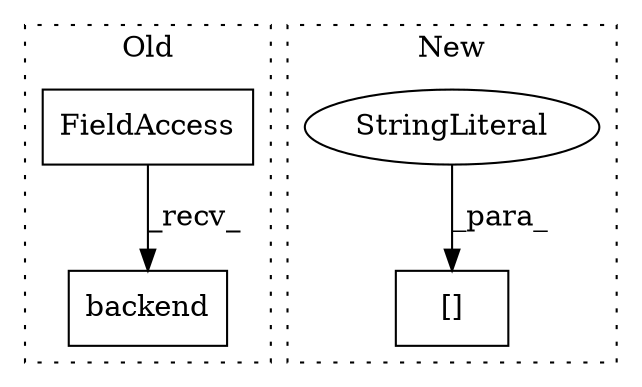 digraph G {
subgraph cluster0 {
1 [label="backend" a="32" s="1854" l="9" shape="box"];
3 [label="FieldAccess" a="22" s="1835" l="18" shape="box"];
label = "Old";
style="dotted";
}
subgraph cluster1 {
2 [label="[]" a="2" s="2474,2495" l="7,1" shape="box"];
4 [label="StringLiteral" a="45" s="2481" l="14" shape="ellipse"];
label = "New";
style="dotted";
}
3 -> 1 [label="_recv_"];
4 -> 2 [label="_para_"];
}
